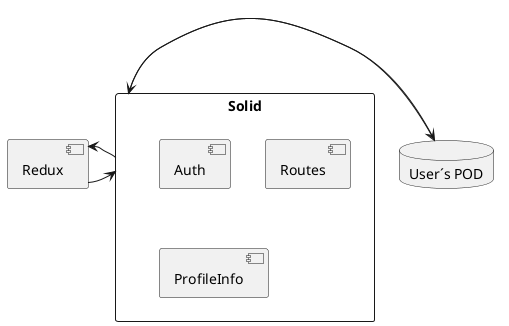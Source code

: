 @startuml

rectangle Solid as solid {
    [Auth]
    [Routes]
    [ProfileInfo]
}

[Redux] as redux

database "User´s POD" as pod

redux -right-> solid
solid -> pod
pod -> solid
solid -left-> redux








@enduml
